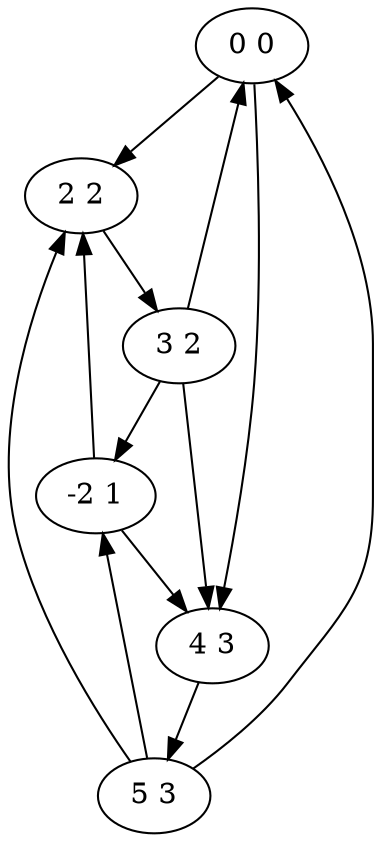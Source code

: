 digraph 4 {
	"0 0";
	"3 2";
	"2 2";
	"5 3";
	"4 3";
	"-2 1";
	"5 3" -> "0 0";
	"3 2" -> "0 0";
	"2 2" -> "3 2";
	"5 3" -> "2 2";
	"-2 1" -> "2 2";
	"0 0" -> "2 2";
	"4 3" -> "5 3";
	"0 0" -> "4 3";
	"3 2" -> "4 3";
	"-2 1" -> "4 3";
	"3 2" -> "-2 1";
	"5 3" -> "-2 1";
	}
